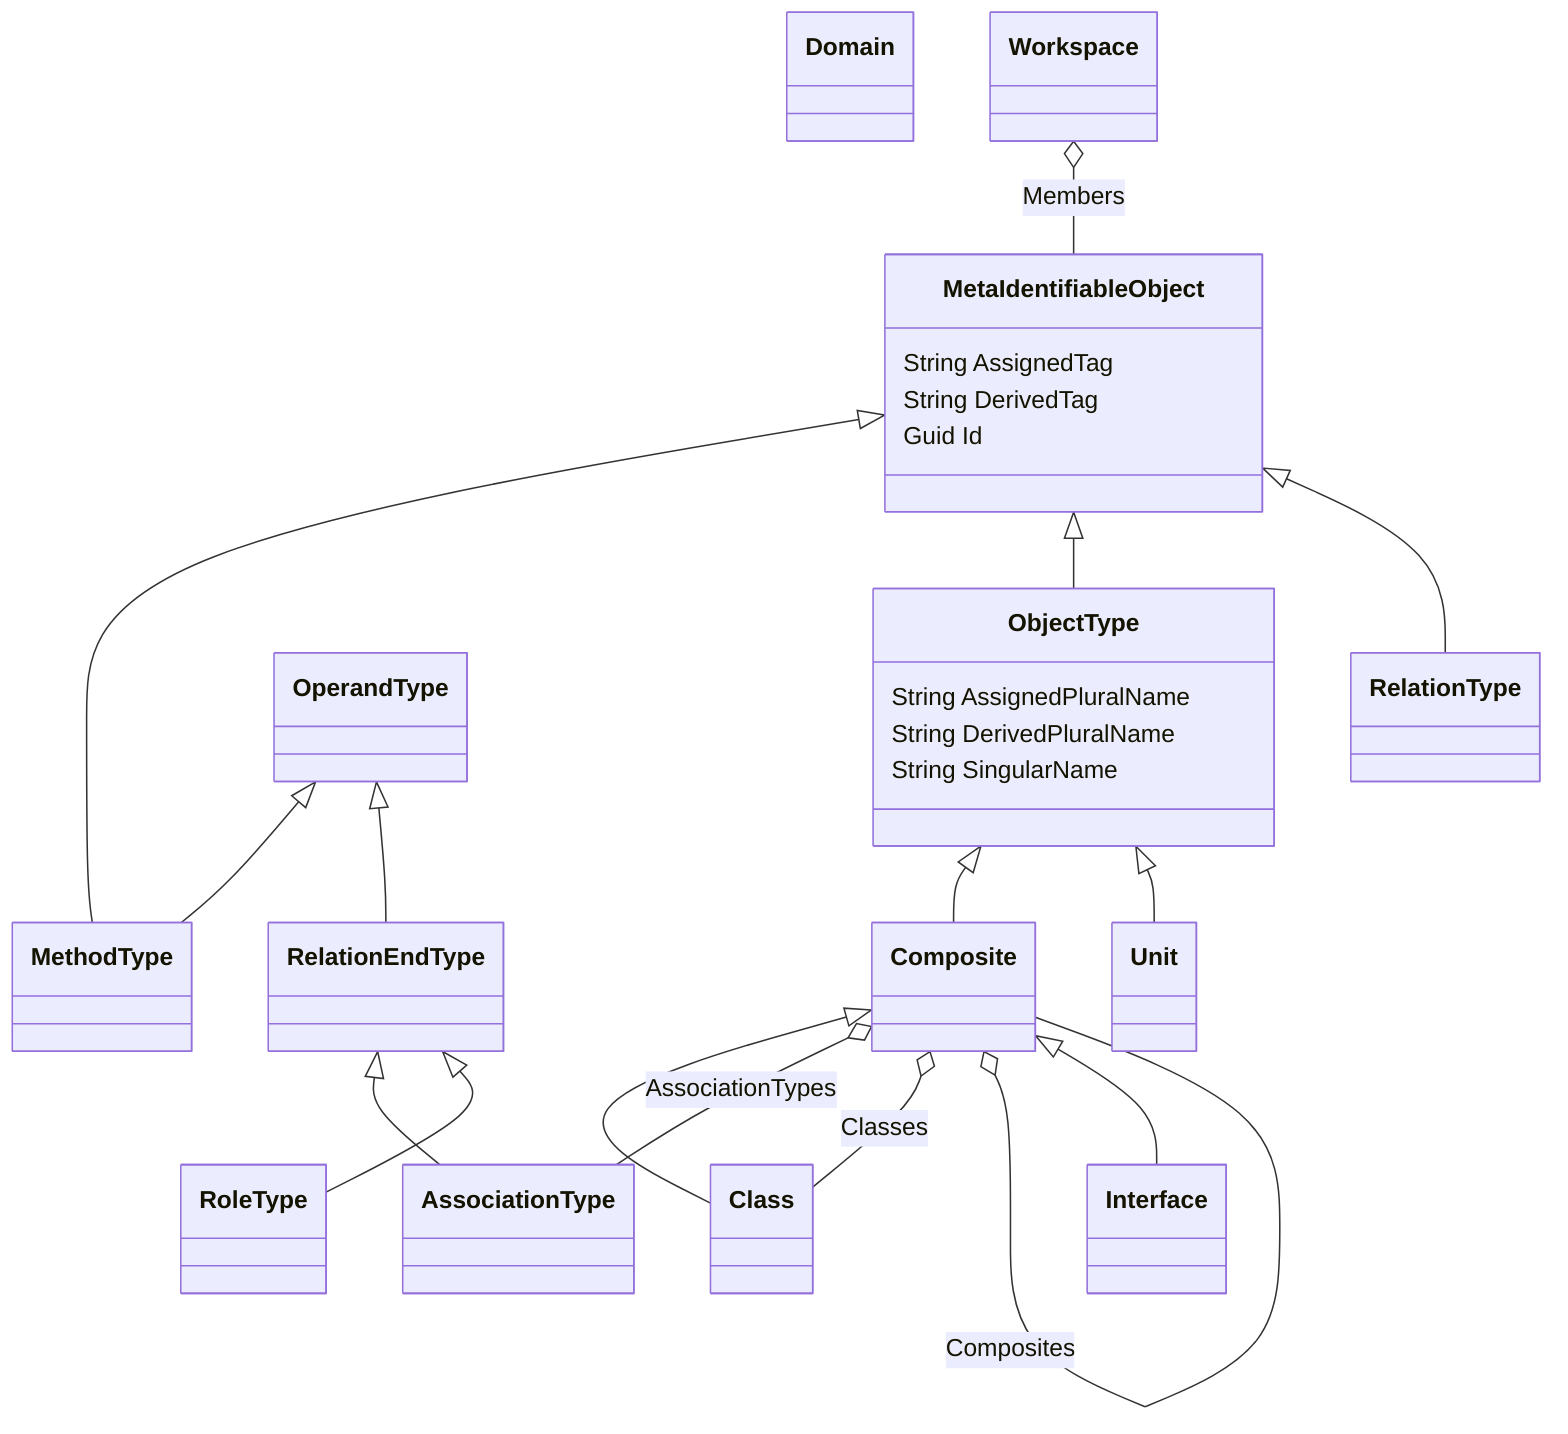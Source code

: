 ﻿classDiagram
    class AssociationType
    RelationEndType <|-- AssociationType
    class Class
    Composite <|-- Class
    class Composite
    ObjectType <|-- Composite
    Composite o-- AssociationType : AssociationTypes
    Composite o-- Class : Classes
    Composite o-- Composite : Composites
    class Domain
    class Interface
    Composite <|-- Interface
    class MetaIdentifiableObject
    MetaIdentifiableObject : String AssignedTag
    MetaIdentifiableObject : String DerivedTag
    MetaIdentifiableObject : Guid Id
    class MethodType
    MetaIdentifiableObject <|-- MethodType
    OperandType <|-- MethodType
    class ObjectType
    MetaIdentifiableObject <|-- ObjectType
    ObjectType : String AssignedPluralName
    ObjectType : String DerivedPluralName
    ObjectType : String SingularName
    class OperandType
    class RelationEndType
    OperandType <|-- RelationEndType
    class RelationType
    MetaIdentifiableObject <|-- RelationType
    class RoleType
    RelationEndType <|-- RoleType
    class Unit
    ObjectType <|-- Unit
    class Workspace
    Workspace o-- MetaIdentifiableObject : Members